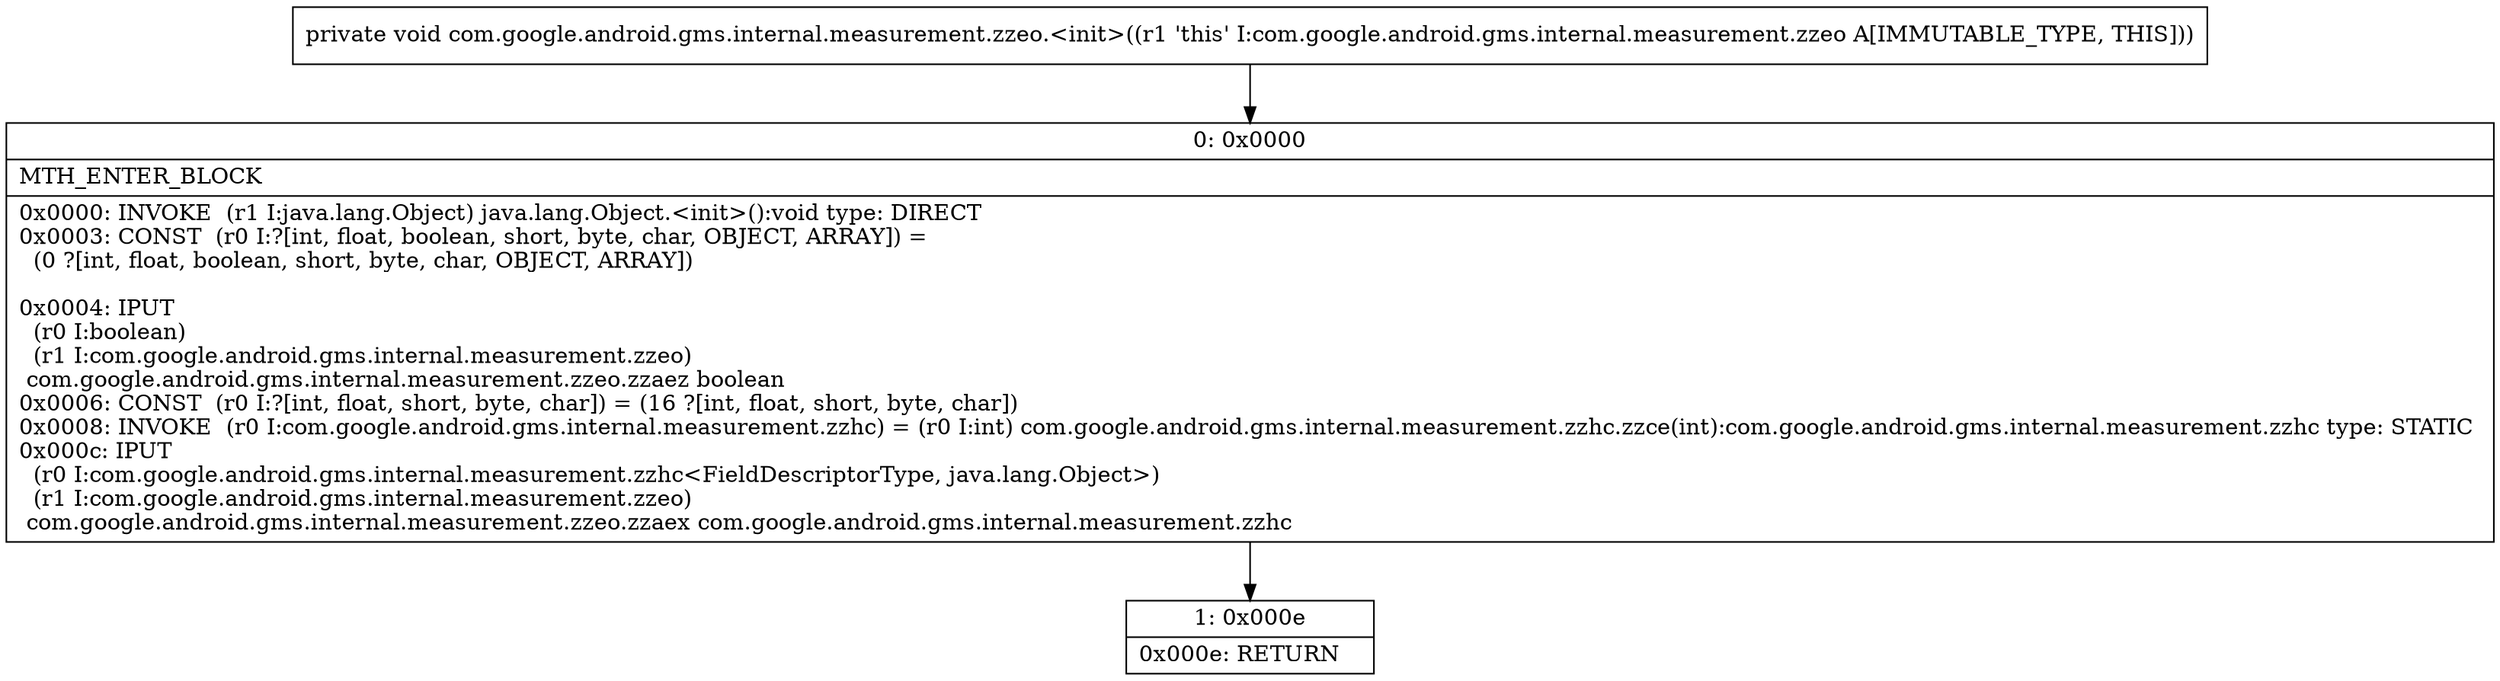 digraph "CFG forcom.google.android.gms.internal.measurement.zzeo.\<init\>()V" {
Node_0 [shape=record,label="{0\:\ 0x0000|MTH_ENTER_BLOCK\l|0x0000: INVOKE  (r1 I:java.lang.Object) java.lang.Object.\<init\>():void type: DIRECT \l0x0003: CONST  (r0 I:?[int, float, boolean, short, byte, char, OBJECT, ARRAY]) = \l  (0 ?[int, float, boolean, short, byte, char, OBJECT, ARRAY])\l \l0x0004: IPUT  \l  (r0 I:boolean)\l  (r1 I:com.google.android.gms.internal.measurement.zzeo)\l com.google.android.gms.internal.measurement.zzeo.zzaez boolean \l0x0006: CONST  (r0 I:?[int, float, short, byte, char]) = (16 ?[int, float, short, byte, char]) \l0x0008: INVOKE  (r0 I:com.google.android.gms.internal.measurement.zzhc) = (r0 I:int) com.google.android.gms.internal.measurement.zzhc.zzce(int):com.google.android.gms.internal.measurement.zzhc type: STATIC \l0x000c: IPUT  \l  (r0 I:com.google.android.gms.internal.measurement.zzhc\<FieldDescriptorType, java.lang.Object\>)\l  (r1 I:com.google.android.gms.internal.measurement.zzeo)\l com.google.android.gms.internal.measurement.zzeo.zzaex com.google.android.gms.internal.measurement.zzhc \l}"];
Node_1 [shape=record,label="{1\:\ 0x000e|0x000e: RETURN   \l}"];
MethodNode[shape=record,label="{private void com.google.android.gms.internal.measurement.zzeo.\<init\>((r1 'this' I:com.google.android.gms.internal.measurement.zzeo A[IMMUTABLE_TYPE, THIS])) }"];
MethodNode -> Node_0;
Node_0 -> Node_1;
}

